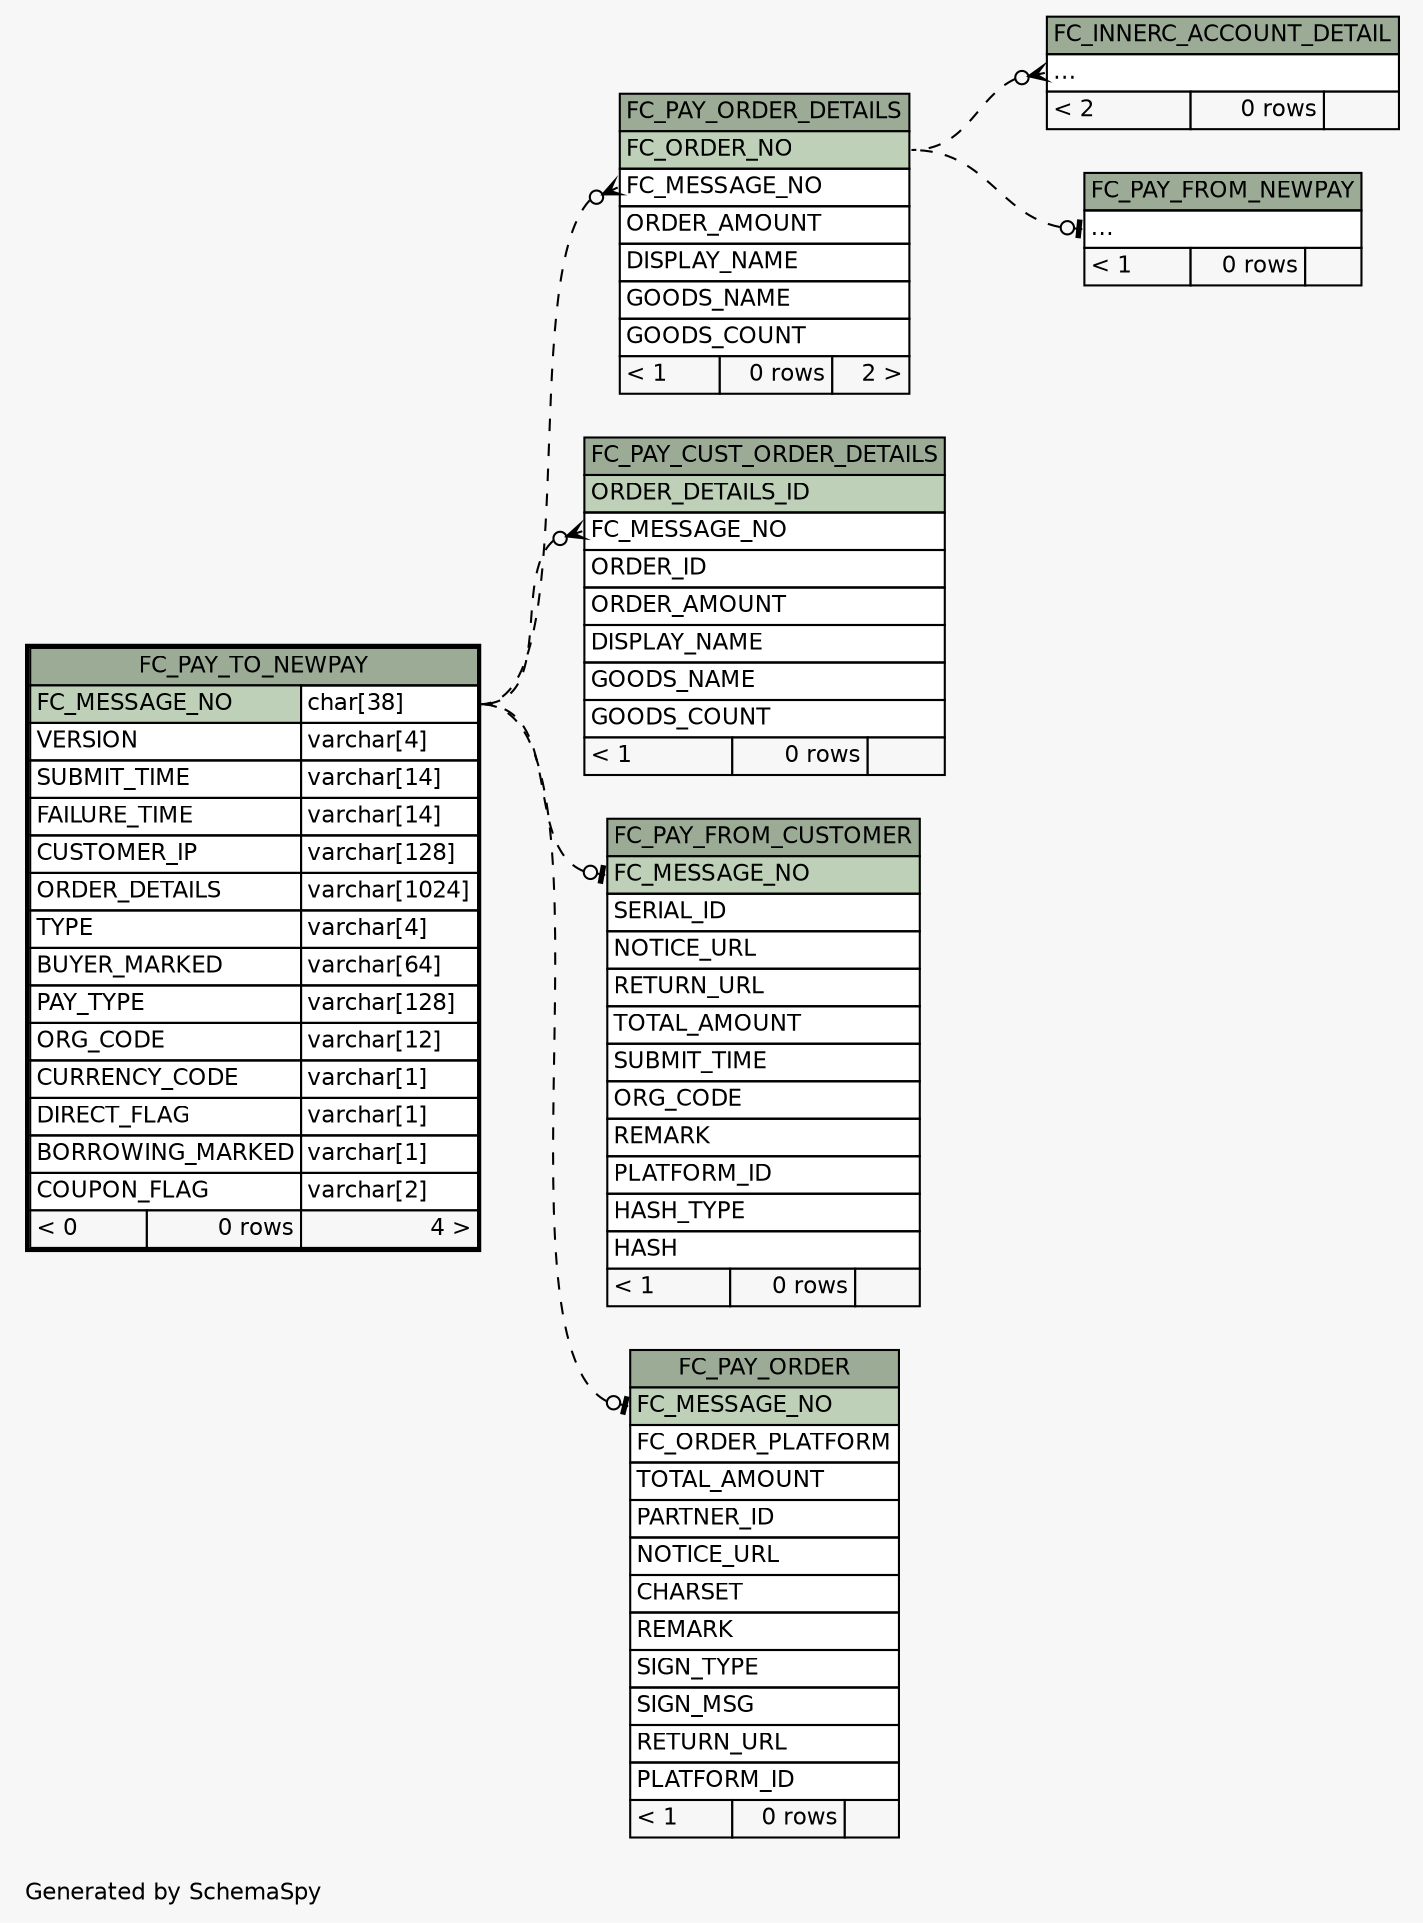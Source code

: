 // dot 2.26.0 on Linux 2.6.32-504.8.1.el6.x86_64
// SchemaSpy rev 590
digraph "impliedTwoDegreesRelationshipsDiagram" {
  graph [
    rankdir="RL"
    bgcolor="#f7f7f7"
    label="\nGenerated by SchemaSpy"
    labeljust="l"
    nodesep="0.18"
    ranksep="0.46"
    fontname="Helvetica"
    fontsize="11"
  ];
  node [
    fontname="Helvetica"
    fontsize="11"
    shape="plaintext"
  ];
  edge [
    arrowsize="0.8"
  ];
  "FC_INNERC_ACCOUNT_DETAIL":"elipses":w -> "FC_PAY_ORDER_DETAILS":"FC_ORDER_NO":e [arrowhead=none dir=back arrowtail=crowodot style=dashed];
  "FC_PAY_CUST_ORDER_DETAILS":"FC_MESSAGE_NO":w -> "FC_PAY_TO_NEWPAY":"FC_MESSAGE_NO.type":e [arrowhead=none dir=back arrowtail=crowodot style=dashed];
  "FC_PAY_FROM_CUSTOMER":"FC_MESSAGE_NO":w -> "FC_PAY_TO_NEWPAY":"FC_MESSAGE_NO.type":e [arrowhead=none dir=back arrowtail=teeodot style=dashed];
  "FC_PAY_FROM_NEWPAY":"elipses":w -> "FC_PAY_ORDER_DETAILS":"FC_ORDER_NO":e [arrowhead=none dir=back arrowtail=teeodot style=dashed];
  "FC_PAY_ORDER":"FC_MESSAGE_NO":w -> "FC_PAY_TO_NEWPAY":"FC_MESSAGE_NO.type":e [arrowhead=none dir=back arrowtail=teeodot style=dashed];
  "FC_PAY_ORDER_DETAILS":"FC_MESSAGE_NO":w -> "FC_PAY_TO_NEWPAY":"FC_MESSAGE_NO.type":e [arrowhead=none dir=back arrowtail=crowodot style=dashed];
  "FC_INNERC_ACCOUNT_DETAIL" [
    label=<
    <TABLE BORDER="0" CELLBORDER="1" CELLSPACING="0" BGCOLOR="#ffffff">
      <TR><TD COLSPAN="3" BGCOLOR="#9bab96" ALIGN="CENTER">FC_INNERC_ACCOUNT_DETAIL</TD></TR>
      <TR><TD PORT="elipses" COLSPAN="3" ALIGN="LEFT">...</TD></TR>
      <TR><TD ALIGN="LEFT" BGCOLOR="#f7f7f7">&lt; 2</TD><TD ALIGN="RIGHT" BGCOLOR="#f7f7f7">0 rows</TD><TD ALIGN="RIGHT" BGCOLOR="#f7f7f7">  </TD></TR>
    </TABLE>>
    URL="FC_INNERC_ACCOUNT_DETAIL.html"
    tooltip="FC_INNERC_ACCOUNT_DETAIL"
  ];
  "FC_PAY_CUST_ORDER_DETAILS" [
    label=<
    <TABLE BORDER="0" CELLBORDER="1" CELLSPACING="0" BGCOLOR="#ffffff">
      <TR><TD COLSPAN="3" BGCOLOR="#9bab96" ALIGN="CENTER">FC_PAY_CUST_ORDER_DETAILS</TD></TR>
      <TR><TD PORT="ORDER_DETAILS_ID" COLSPAN="3" BGCOLOR="#bed1b8" ALIGN="LEFT">ORDER_DETAILS_ID</TD></TR>
      <TR><TD PORT="FC_MESSAGE_NO" COLSPAN="3" ALIGN="LEFT">FC_MESSAGE_NO</TD></TR>
      <TR><TD PORT="ORDER_ID" COLSPAN="3" ALIGN="LEFT">ORDER_ID</TD></TR>
      <TR><TD PORT="ORDER_AMOUNT" COLSPAN="3" ALIGN="LEFT">ORDER_AMOUNT</TD></TR>
      <TR><TD PORT="DISPLAY_NAME" COLSPAN="3" ALIGN="LEFT">DISPLAY_NAME</TD></TR>
      <TR><TD PORT="GOODS_NAME" COLSPAN="3" ALIGN="LEFT">GOODS_NAME</TD></TR>
      <TR><TD PORT="GOODS_COUNT" COLSPAN="3" ALIGN="LEFT">GOODS_COUNT</TD></TR>
      <TR><TD ALIGN="LEFT" BGCOLOR="#f7f7f7">&lt; 1</TD><TD ALIGN="RIGHT" BGCOLOR="#f7f7f7">0 rows</TD><TD ALIGN="RIGHT" BGCOLOR="#f7f7f7">  </TD></TR>
    </TABLE>>
    URL="FC_PAY_CUST_ORDER_DETAILS.html"
    tooltip="FC_PAY_CUST_ORDER_DETAILS"
  ];
  "FC_PAY_FROM_CUSTOMER" [
    label=<
    <TABLE BORDER="0" CELLBORDER="1" CELLSPACING="0" BGCOLOR="#ffffff">
      <TR><TD COLSPAN="3" BGCOLOR="#9bab96" ALIGN="CENTER">FC_PAY_FROM_CUSTOMER</TD></TR>
      <TR><TD PORT="FC_MESSAGE_NO" COLSPAN="3" BGCOLOR="#bed1b8" ALIGN="LEFT">FC_MESSAGE_NO</TD></TR>
      <TR><TD PORT="SERIAL_ID" COLSPAN="3" ALIGN="LEFT">SERIAL_ID</TD></TR>
      <TR><TD PORT="NOTICE_URL" COLSPAN="3" ALIGN="LEFT">NOTICE_URL</TD></TR>
      <TR><TD PORT="RETURN_URL" COLSPAN="3" ALIGN="LEFT">RETURN_URL</TD></TR>
      <TR><TD PORT="TOTAL_AMOUNT" COLSPAN="3" ALIGN="LEFT">TOTAL_AMOUNT</TD></TR>
      <TR><TD PORT="SUBMIT_TIME" COLSPAN="3" ALIGN="LEFT">SUBMIT_TIME</TD></TR>
      <TR><TD PORT="ORG_CODE" COLSPAN="3" ALIGN="LEFT">ORG_CODE</TD></TR>
      <TR><TD PORT="REMARK" COLSPAN="3" ALIGN="LEFT">REMARK</TD></TR>
      <TR><TD PORT="PLATFORM_ID" COLSPAN="3" ALIGN="LEFT">PLATFORM_ID</TD></TR>
      <TR><TD PORT="HASH_TYPE" COLSPAN="3" ALIGN="LEFT">HASH_TYPE</TD></TR>
      <TR><TD PORT="HASH" COLSPAN="3" ALIGN="LEFT">HASH</TD></TR>
      <TR><TD ALIGN="LEFT" BGCOLOR="#f7f7f7">&lt; 1</TD><TD ALIGN="RIGHT" BGCOLOR="#f7f7f7">0 rows</TD><TD ALIGN="RIGHT" BGCOLOR="#f7f7f7">  </TD></TR>
    </TABLE>>
    URL="FC_PAY_FROM_CUSTOMER.html"
    tooltip="FC_PAY_FROM_CUSTOMER"
  ];
  "FC_PAY_FROM_NEWPAY" [
    label=<
    <TABLE BORDER="0" CELLBORDER="1" CELLSPACING="0" BGCOLOR="#ffffff">
      <TR><TD COLSPAN="3" BGCOLOR="#9bab96" ALIGN="CENTER">FC_PAY_FROM_NEWPAY</TD></TR>
      <TR><TD PORT="elipses" COLSPAN="3" ALIGN="LEFT">...</TD></TR>
      <TR><TD ALIGN="LEFT" BGCOLOR="#f7f7f7">&lt; 1</TD><TD ALIGN="RIGHT" BGCOLOR="#f7f7f7">0 rows</TD><TD ALIGN="RIGHT" BGCOLOR="#f7f7f7">  </TD></TR>
    </TABLE>>
    URL="FC_PAY_FROM_NEWPAY.html"
    tooltip="FC_PAY_FROM_NEWPAY"
  ];
  "FC_PAY_ORDER" [
    label=<
    <TABLE BORDER="0" CELLBORDER="1" CELLSPACING="0" BGCOLOR="#ffffff">
      <TR><TD COLSPAN="3" BGCOLOR="#9bab96" ALIGN="CENTER">FC_PAY_ORDER</TD></TR>
      <TR><TD PORT="FC_MESSAGE_NO" COLSPAN="3" BGCOLOR="#bed1b8" ALIGN="LEFT">FC_MESSAGE_NO</TD></TR>
      <TR><TD PORT="FC_ORDER_PLATFORM" COLSPAN="3" ALIGN="LEFT">FC_ORDER_PLATFORM</TD></TR>
      <TR><TD PORT="TOTAL_AMOUNT" COLSPAN="3" ALIGN="LEFT">TOTAL_AMOUNT</TD></TR>
      <TR><TD PORT="PARTNER_ID" COLSPAN="3" ALIGN="LEFT">PARTNER_ID</TD></TR>
      <TR><TD PORT="NOTICE_URL" COLSPAN="3" ALIGN="LEFT">NOTICE_URL</TD></TR>
      <TR><TD PORT="CHARSET" COLSPAN="3" ALIGN="LEFT">CHARSET</TD></TR>
      <TR><TD PORT="REMARK" COLSPAN="3" ALIGN="LEFT">REMARK</TD></TR>
      <TR><TD PORT="SIGN_TYPE" COLSPAN="3" ALIGN="LEFT">SIGN_TYPE</TD></TR>
      <TR><TD PORT="SIGN_MSG" COLSPAN="3" ALIGN="LEFT">SIGN_MSG</TD></TR>
      <TR><TD PORT="RETURN_URL" COLSPAN="3" ALIGN="LEFT">RETURN_URL</TD></TR>
      <TR><TD PORT="PLATFORM_ID" COLSPAN="3" ALIGN="LEFT">PLATFORM_ID</TD></TR>
      <TR><TD ALIGN="LEFT" BGCOLOR="#f7f7f7">&lt; 1</TD><TD ALIGN="RIGHT" BGCOLOR="#f7f7f7">0 rows</TD><TD ALIGN="RIGHT" BGCOLOR="#f7f7f7">  </TD></TR>
    </TABLE>>
    URL="FC_PAY_ORDER.html"
    tooltip="FC_PAY_ORDER"
  ];
  "FC_PAY_ORDER_DETAILS" [
    label=<
    <TABLE BORDER="0" CELLBORDER="1" CELLSPACING="0" BGCOLOR="#ffffff">
      <TR><TD COLSPAN="3" BGCOLOR="#9bab96" ALIGN="CENTER">FC_PAY_ORDER_DETAILS</TD></TR>
      <TR><TD PORT="FC_ORDER_NO" COLSPAN="3" BGCOLOR="#bed1b8" ALIGN="LEFT">FC_ORDER_NO</TD></TR>
      <TR><TD PORT="FC_MESSAGE_NO" COLSPAN="3" ALIGN="LEFT">FC_MESSAGE_NO</TD></TR>
      <TR><TD PORT="ORDER_AMOUNT" COLSPAN="3" ALIGN="LEFT">ORDER_AMOUNT</TD></TR>
      <TR><TD PORT="DISPLAY_NAME" COLSPAN="3" ALIGN="LEFT">DISPLAY_NAME</TD></TR>
      <TR><TD PORT="GOODS_NAME" COLSPAN="3" ALIGN="LEFT">GOODS_NAME</TD></TR>
      <TR><TD PORT="GOODS_COUNT" COLSPAN="3" ALIGN="LEFT">GOODS_COUNT</TD></TR>
      <TR><TD ALIGN="LEFT" BGCOLOR="#f7f7f7">&lt; 1</TD><TD ALIGN="RIGHT" BGCOLOR="#f7f7f7">0 rows</TD><TD ALIGN="RIGHT" BGCOLOR="#f7f7f7">2 &gt;</TD></TR>
    </TABLE>>
    URL="FC_PAY_ORDER_DETAILS.html"
    tooltip="FC_PAY_ORDER_DETAILS"
  ];
  "FC_PAY_TO_NEWPAY" [
    label=<
    <TABLE BORDER="2" CELLBORDER="1" CELLSPACING="0" BGCOLOR="#ffffff">
      <TR><TD COLSPAN="3" BGCOLOR="#9bab96" ALIGN="CENTER">FC_PAY_TO_NEWPAY</TD></TR>
      <TR><TD PORT="FC_MESSAGE_NO" COLSPAN="2" BGCOLOR="#bed1b8" ALIGN="LEFT">FC_MESSAGE_NO</TD><TD PORT="FC_MESSAGE_NO.type" ALIGN="LEFT">char[38]</TD></TR>
      <TR><TD PORT="VERSION" COLSPAN="2" ALIGN="LEFT">VERSION</TD><TD PORT="VERSION.type" ALIGN="LEFT">varchar[4]</TD></TR>
      <TR><TD PORT="SUBMIT_TIME" COLSPAN="2" ALIGN="LEFT">SUBMIT_TIME</TD><TD PORT="SUBMIT_TIME.type" ALIGN="LEFT">varchar[14]</TD></TR>
      <TR><TD PORT="FAILURE_TIME" COLSPAN="2" ALIGN="LEFT">FAILURE_TIME</TD><TD PORT="FAILURE_TIME.type" ALIGN="LEFT">varchar[14]</TD></TR>
      <TR><TD PORT="CUSTOMER_IP" COLSPAN="2" ALIGN="LEFT">CUSTOMER_IP</TD><TD PORT="CUSTOMER_IP.type" ALIGN="LEFT">varchar[128]</TD></TR>
      <TR><TD PORT="ORDER_DETAILS" COLSPAN="2" ALIGN="LEFT">ORDER_DETAILS</TD><TD PORT="ORDER_DETAILS.type" ALIGN="LEFT">varchar[1024]</TD></TR>
      <TR><TD PORT="TYPE" COLSPAN="2" ALIGN="LEFT">TYPE</TD><TD PORT="TYPE.type" ALIGN="LEFT">varchar[4]</TD></TR>
      <TR><TD PORT="BUYER_MARKED" COLSPAN="2" ALIGN="LEFT">BUYER_MARKED</TD><TD PORT="BUYER_MARKED.type" ALIGN="LEFT">varchar[64]</TD></TR>
      <TR><TD PORT="PAY_TYPE" COLSPAN="2" ALIGN="LEFT">PAY_TYPE</TD><TD PORT="PAY_TYPE.type" ALIGN="LEFT">varchar[128]</TD></TR>
      <TR><TD PORT="ORG_CODE" COLSPAN="2" ALIGN="LEFT">ORG_CODE</TD><TD PORT="ORG_CODE.type" ALIGN="LEFT">varchar[12]</TD></TR>
      <TR><TD PORT="CURRENCY_CODE" COLSPAN="2" ALIGN="LEFT">CURRENCY_CODE</TD><TD PORT="CURRENCY_CODE.type" ALIGN="LEFT">varchar[1]</TD></TR>
      <TR><TD PORT="DIRECT_FLAG" COLSPAN="2" ALIGN="LEFT">DIRECT_FLAG</TD><TD PORT="DIRECT_FLAG.type" ALIGN="LEFT">varchar[1]</TD></TR>
      <TR><TD PORT="BORROWING_MARKED" COLSPAN="2" ALIGN="LEFT">BORROWING_MARKED</TD><TD PORT="BORROWING_MARKED.type" ALIGN="LEFT">varchar[1]</TD></TR>
      <TR><TD PORT="COUPON_FLAG" COLSPAN="2" ALIGN="LEFT">COUPON_FLAG</TD><TD PORT="COUPON_FLAG.type" ALIGN="LEFT">varchar[2]</TD></TR>
      <TR><TD ALIGN="LEFT" BGCOLOR="#f7f7f7">&lt; 0</TD><TD ALIGN="RIGHT" BGCOLOR="#f7f7f7">0 rows</TD><TD ALIGN="RIGHT" BGCOLOR="#f7f7f7">4 &gt;</TD></TR>
    </TABLE>>
    URL="FC_PAY_TO_NEWPAY.html"
    tooltip="FC_PAY_TO_NEWPAY"
  ];
}
